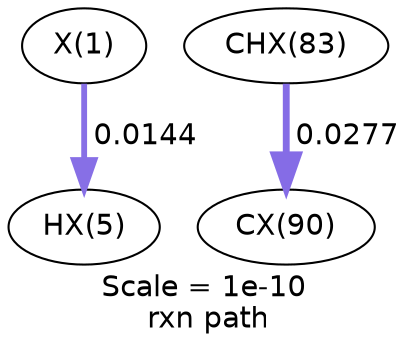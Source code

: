 digraph reaction_paths {
center=1;
s9 -> s10[fontname="Helvetica", style="setlinewidth(2.8)", arrowsize=1.4, color="0.7, 0.514, 0.9"
, label=" 0.0144"];
s22 -> s27[fontname="Helvetica", style="setlinewidth(3.29)", arrowsize=1.65, color="0.7, 0.528, 0.9"
, label=" 0.0277"];
s9 [ fontname="Helvetica", label="X(1)"];
s10 [ fontname="Helvetica", label="HX(5)"];
s22 [ fontname="Helvetica", label="CHX(83)"];
s27 [ fontname="Helvetica", label="CX(90)"];
 label = "Scale = 1e-10\l rxn path";
 fontname = "Helvetica";
}

